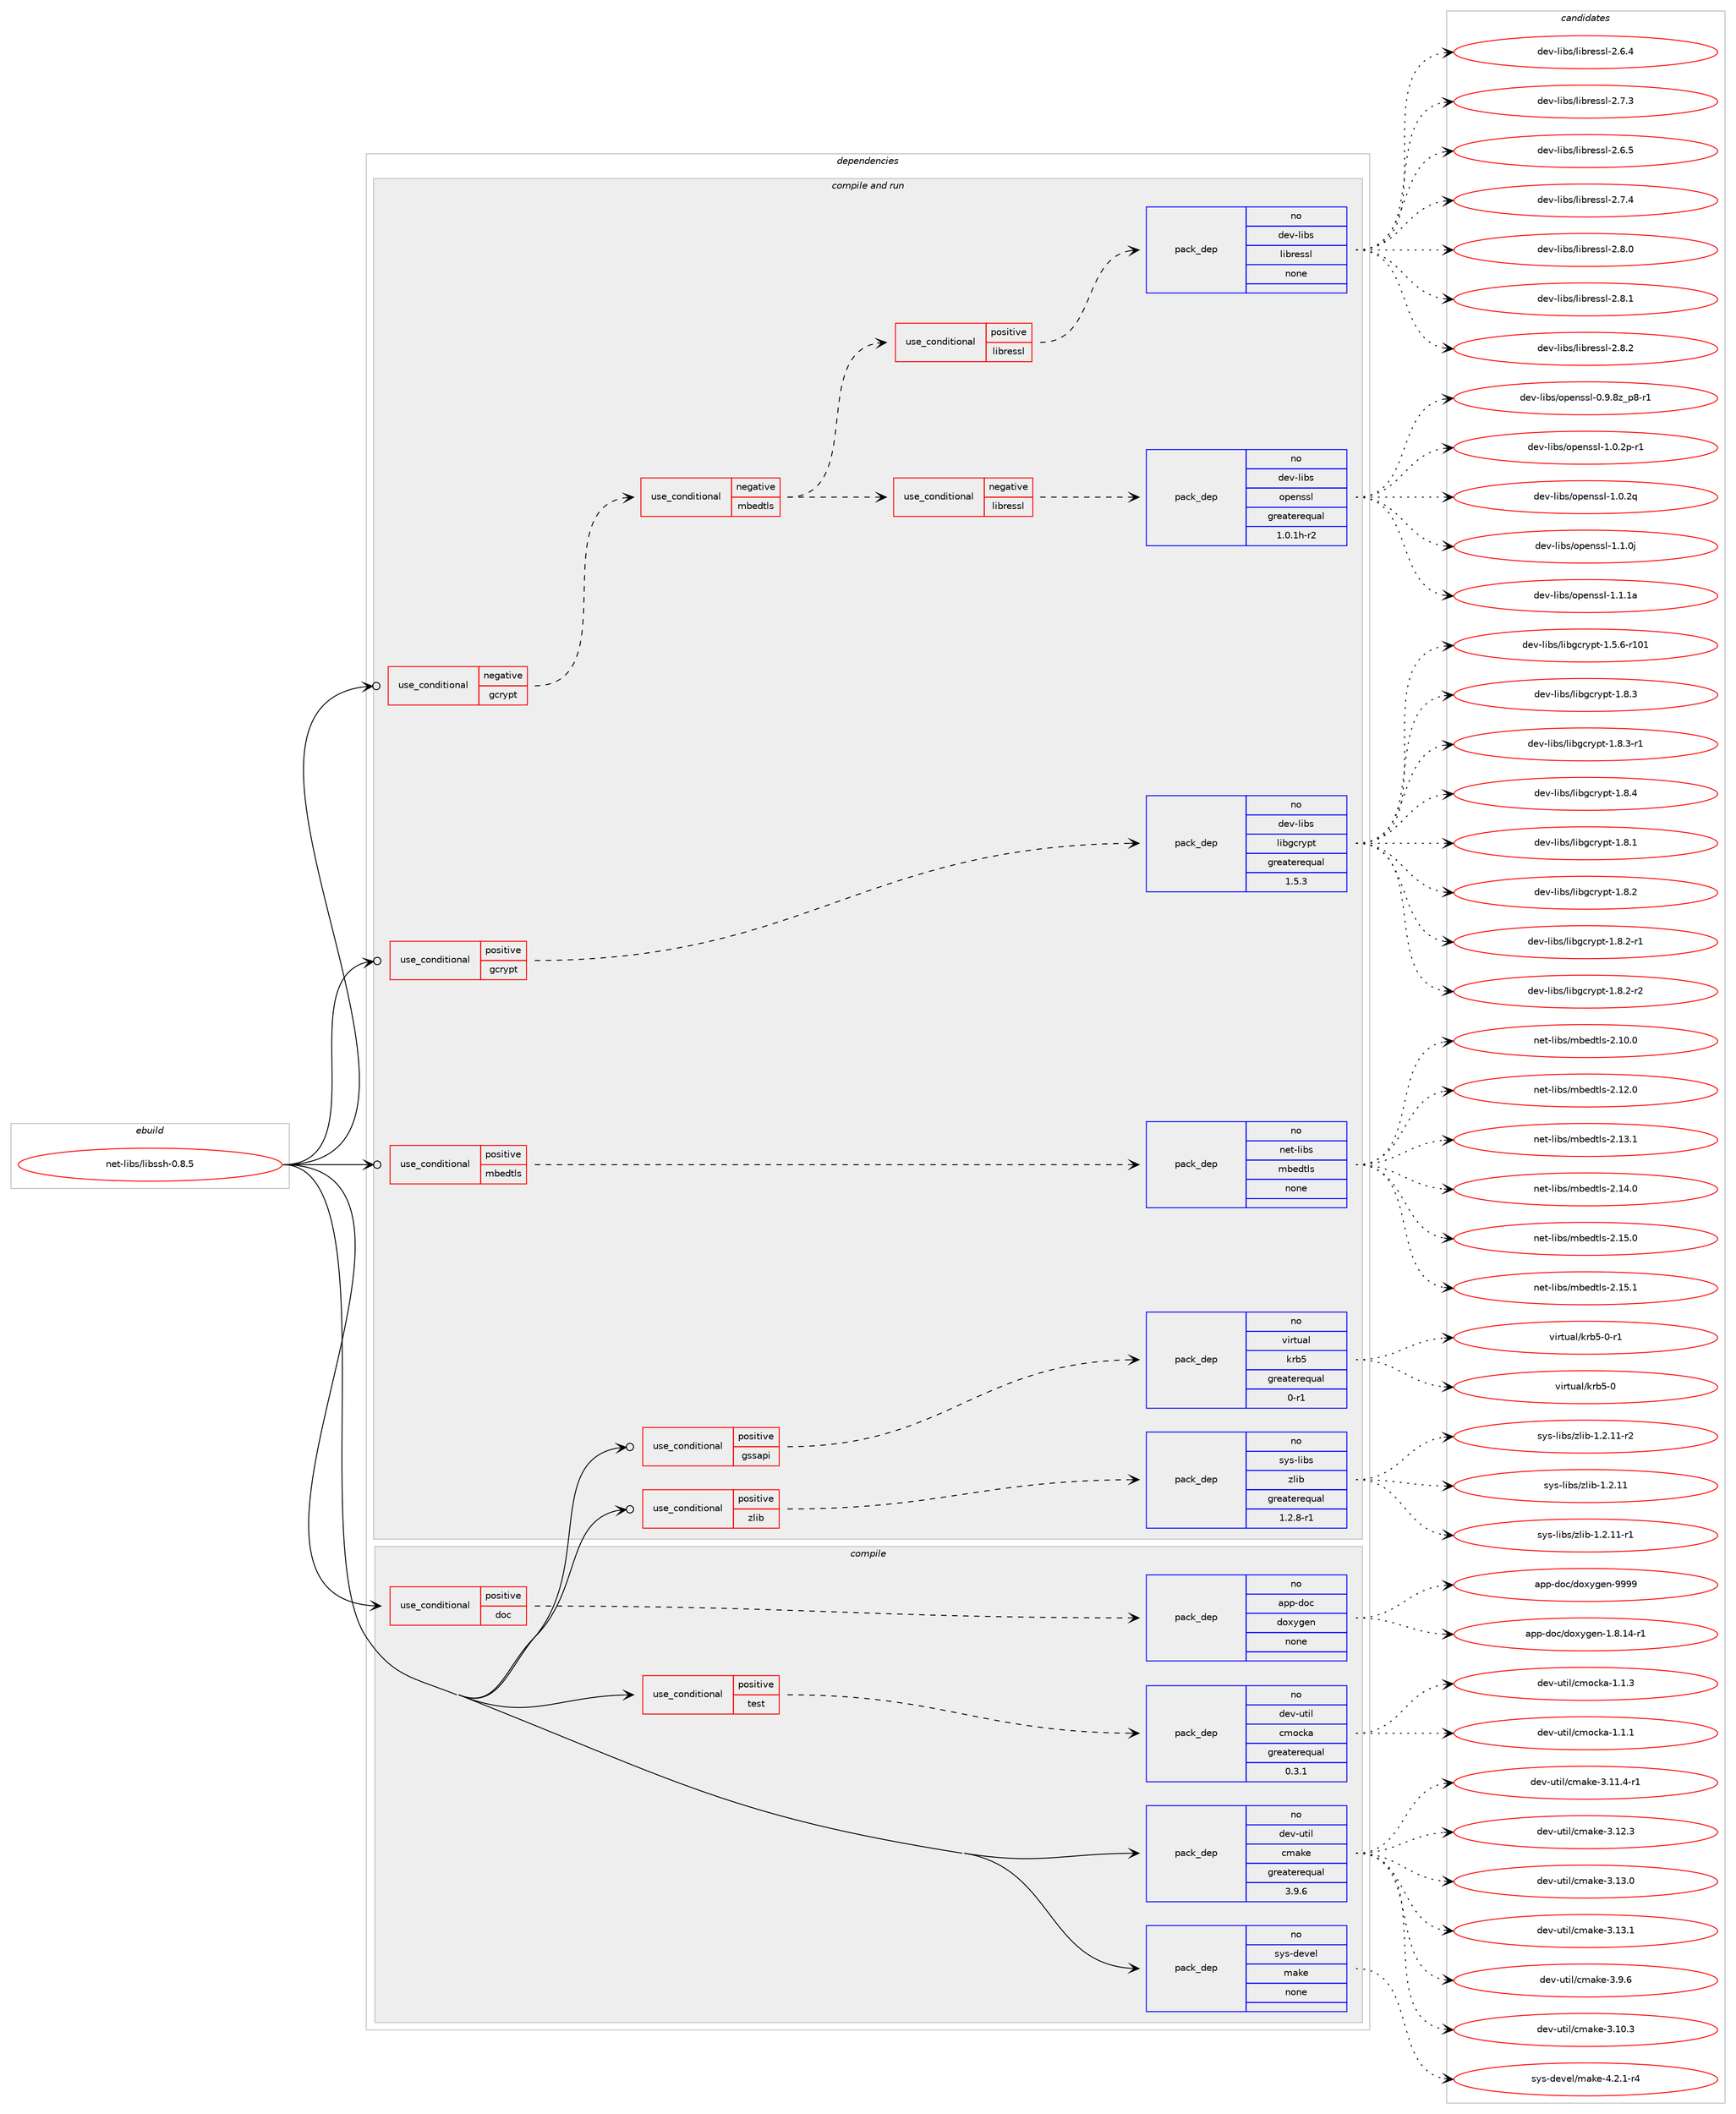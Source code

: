 digraph prolog {

# *************
# Graph options
# *************

newrank=true;
concentrate=true;
compound=true;
graph [rankdir=LR,fontname=Helvetica,fontsize=10,ranksep=1.5];#, ranksep=2.5, nodesep=0.2];
edge  [arrowhead=vee];
node  [fontname=Helvetica,fontsize=10];

# **********
# The ebuild
# **********

subgraph cluster_leftcol {
color=gray;
rank=same;
label=<<i>ebuild</i>>;
id [label="net-libs/libssh-0.8.5", color=red, width=4, href="../net-libs/libssh-0.8.5.svg"];
}

# ****************
# The dependencies
# ****************

subgraph cluster_midcol {
color=gray;
label=<<i>dependencies</i>>;
subgraph cluster_compile {
fillcolor="#eeeeee";
style=filled;
label=<<i>compile</i>>;
subgraph cond630 {
dependency4370 [label=<<TABLE BORDER="0" CELLBORDER="1" CELLSPACING="0" CELLPADDING="4"><TR><TD ROWSPAN="3" CELLPADDING="10">use_conditional</TD></TR><TR><TD>positive</TD></TR><TR><TD>doc</TD></TR></TABLE>>, shape=none, color=red];
subgraph pack3621 {
dependency4371 [label=<<TABLE BORDER="0" CELLBORDER="1" CELLSPACING="0" CELLPADDING="4" WIDTH="220"><TR><TD ROWSPAN="6" CELLPADDING="30">pack_dep</TD></TR><TR><TD WIDTH="110">no</TD></TR><TR><TD>app-doc</TD></TR><TR><TD>doxygen</TD></TR><TR><TD>none</TD></TR><TR><TD></TD></TR></TABLE>>, shape=none, color=blue];
}
dependency4370:e -> dependency4371:w [weight=20,style="dashed",arrowhead="vee"];
}
id:e -> dependency4370:w [weight=20,style="solid",arrowhead="vee"];
subgraph cond631 {
dependency4372 [label=<<TABLE BORDER="0" CELLBORDER="1" CELLSPACING="0" CELLPADDING="4"><TR><TD ROWSPAN="3" CELLPADDING="10">use_conditional</TD></TR><TR><TD>positive</TD></TR><TR><TD>test</TD></TR></TABLE>>, shape=none, color=red];
subgraph pack3622 {
dependency4373 [label=<<TABLE BORDER="0" CELLBORDER="1" CELLSPACING="0" CELLPADDING="4" WIDTH="220"><TR><TD ROWSPAN="6" CELLPADDING="30">pack_dep</TD></TR><TR><TD WIDTH="110">no</TD></TR><TR><TD>dev-util</TD></TR><TR><TD>cmocka</TD></TR><TR><TD>greaterequal</TD></TR><TR><TD>0.3.1</TD></TR></TABLE>>, shape=none, color=blue];
}
dependency4372:e -> dependency4373:w [weight=20,style="dashed",arrowhead="vee"];
}
id:e -> dependency4372:w [weight=20,style="solid",arrowhead="vee"];
subgraph pack3623 {
dependency4374 [label=<<TABLE BORDER="0" CELLBORDER="1" CELLSPACING="0" CELLPADDING="4" WIDTH="220"><TR><TD ROWSPAN="6" CELLPADDING="30">pack_dep</TD></TR><TR><TD WIDTH="110">no</TD></TR><TR><TD>dev-util</TD></TR><TR><TD>cmake</TD></TR><TR><TD>greaterequal</TD></TR><TR><TD>3.9.6</TD></TR></TABLE>>, shape=none, color=blue];
}
id:e -> dependency4374:w [weight=20,style="solid",arrowhead="vee"];
subgraph pack3624 {
dependency4375 [label=<<TABLE BORDER="0" CELLBORDER="1" CELLSPACING="0" CELLPADDING="4" WIDTH="220"><TR><TD ROWSPAN="6" CELLPADDING="30">pack_dep</TD></TR><TR><TD WIDTH="110">no</TD></TR><TR><TD>sys-devel</TD></TR><TR><TD>make</TD></TR><TR><TD>none</TD></TR><TR><TD></TD></TR></TABLE>>, shape=none, color=blue];
}
id:e -> dependency4375:w [weight=20,style="solid",arrowhead="vee"];
}
subgraph cluster_compileandrun {
fillcolor="#eeeeee";
style=filled;
label=<<i>compile and run</i>>;
subgraph cond632 {
dependency4376 [label=<<TABLE BORDER="0" CELLBORDER="1" CELLSPACING="0" CELLPADDING="4"><TR><TD ROWSPAN="3" CELLPADDING="10">use_conditional</TD></TR><TR><TD>negative</TD></TR><TR><TD>gcrypt</TD></TR></TABLE>>, shape=none, color=red];
subgraph cond633 {
dependency4377 [label=<<TABLE BORDER="0" CELLBORDER="1" CELLSPACING="0" CELLPADDING="4"><TR><TD ROWSPAN="3" CELLPADDING="10">use_conditional</TD></TR><TR><TD>negative</TD></TR><TR><TD>mbedtls</TD></TR></TABLE>>, shape=none, color=red];
subgraph cond634 {
dependency4378 [label=<<TABLE BORDER="0" CELLBORDER="1" CELLSPACING="0" CELLPADDING="4"><TR><TD ROWSPAN="3" CELLPADDING="10">use_conditional</TD></TR><TR><TD>negative</TD></TR><TR><TD>libressl</TD></TR></TABLE>>, shape=none, color=red];
subgraph pack3625 {
dependency4379 [label=<<TABLE BORDER="0" CELLBORDER="1" CELLSPACING="0" CELLPADDING="4" WIDTH="220"><TR><TD ROWSPAN="6" CELLPADDING="30">pack_dep</TD></TR><TR><TD WIDTH="110">no</TD></TR><TR><TD>dev-libs</TD></TR><TR><TD>openssl</TD></TR><TR><TD>greaterequal</TD></TR><TR><TD>1.0.1h-r2</TD></TR></TABLE>>, shape=none, color=blue];
}
dependency4378:e -> dependency4379:w [weight=20,style="dashed",arrowhead="vee"];
}
dependency4377:e -> dependency4378:w [weight=20,style="dashed",arrowhead="vee"];
subgraph cond635 {
dependency4380 [label=<<TABLE BORDER="0" CELLBORDER="1" CELLSPACING="0" CELLPADDING="4"><TR><TD ROWSPAN="3" CELLPADDING="10">use_conditional</TD></TR><TR><TD>positive</TD></TR><TR><TD>libressl</TD></TR></TABLE>>, shape=none, color=red];
subgraph pack3626 {
dependency4381 [label=<<TABLE BORDER="0" CELLBORDER="1" CELLSPACING="0" CELLPADDING="4" WIDTH="220"><TR><TD ROWSPAN="6" CELLPADDING="30">pack_dep</TD></TR><TR><TD WIDTH="110">no</TD></TR><TR><TD>dev-libs</TD></TR><TR><TD>libressl</TD></TR><TR><TD>none</TD></TR><TR><TD></TD></TR></TABLE>>, shape=none, color=blue];
}
dependency4380:e -> dependency4381:w [weight=20,style="dashed",arrowhead="vee"];
}
dependency4377:e -> dependency4380:w [weight=20,style="dashed",arrowhead="vee"];
}
dependency4376:e -> dependency4377:w [weight=20,style="dashed",arrowhead="vee"];
}
id:e -> dependency4376:w [weight=20,style="solid",arrowhead="odotvee"];
subgraph cond636 {
dependency4382 [label=<<TABLE BORDER="0" CELLBORDER="1" CELLSPACING="0" CELLPADDING="4"><TR><TD ROWSPAN="3" CELLPADDING="10">use_conditional</TD></TR><TR><TD>positive</TD></TR><TR><TD>gcrypt</TD></TR></TABLE>>, shape=none, color=red];
subgraph pack3627 {
dependency4383 [label=<<TABLE BORDER="0" CELLBORDER="1" CELLSPACING="0" CELLPADDING="4" WIDTH="220"><TR><TD ROWSPAN="6" CELLPADDING="30">pack_dep</TD></TR><TR><TD WIDTH="110">no</TD></TR><TR><TD>dev-libs</TD></TR><TR><TD>libgcrypt</TD></TR><TR><TD>greaterequal</TD></TR><TR><TD>1.5.3</TD></TR></TABLE>>, shape=none, color=blue];
}
dependency4382:e -> dependency4383:w [weight=20,style="dashed",arrowhead="vee"];
}
id:e -> dependency4382:w [weight=20,style="solid",arrowhead="odotvee"];
subgraph cond637 {
dependency4384 [label=<<TABLE BORDER="0" CELLBORDER="1" CELLSPACING="0" CELLPADDING="4"><TR><TD ROWSPAN="3" CELLPADDING="10">use_conditional</TD></TR><TR><TD>positive</TD></TR><TR><TD>gssapi</TD></TR></TABLE>>, shape=none, color=red];
subgraph pack3628 {
dependency4385 [label=<<TABLE BORDER="0" CELLBORDER="1" CELLSPACING="0" CELLPADDING="4" WIDTH="220"><TR><TD ROWSPAN="6" CELLPADDING="30">pack_dep</TD></TR><TR><TD WIDTH="110">no</TD></TR><TR><TD>virtual</TD></TR><TR><TD>krb5</TD></TR><TR><TD>greaterequal</TD></TR><TR><TD>0-r1</TD></TR></TABLE>>, shape=none, color=blue];
}
dependency4384:e -> dependency4385:w [weight=20,style="dashed",arrowhead="vee"];
}
id:e -> dependency4384:w [weight=20,style="solid",arrowhead="odotvee"];
subgraph cond638 {
dependency4386 [label=<<TABLE BORDER="0" CELLBORDER="1" CELLSPACING="0" CELLPADDING="4"><TR><TD ROWSPAN="3" CELLPADDING="10">use_conditional</TD></TR><TR><TD>positive</TD></TR><TR><TD>mbedtls</TD></TR></TABLE>>, shape=none, color=red];
subgraph pack3629 {
dependency4387 [label=<<TABLE BORDER="0" CELLBORDER="1" CELLSPACING="0" CELLPADDING="4" WIDTH="220"><TR><TD ROWSPAN="6" CELLPADDING="30">pack_dep</TD></TR><TR><TD WIDTH="110">no</TD></TR><TR><TD>net-libs</TD></TR><TR><TD>mbedtls</TD></TR><TR><TD>none</TD></TR><TR><TD></TD></TR></TABLE>>, shape=none, color=blue];
}
dependency4386:e -> dependency4387:w [weight=20,style="dashed",arrowhead="vee"];
}
id:e -> dependency4386:w [weight=20,style="solid",arrowhead="odotvee"];
subgraph cond639 {
dependency4388 [label=<<TABLE BORDER="0" CELLBORDER="1" CELLSPACING="0" CELLPADDING="4"><TR><TD ROWSPAN="3" CELLPADDING="10">use_conditional</TD></TR><TR><TD>positive</TD></TR><TR><TD>zlib</TD></TR></TABLE>>, shape=none, color=red];
subgraph pack3630 {
dependency4389 [label=<<TABLE BORDER="0" CELLBORDER="1" CELLSPACING="0" CELLPADDING="4" WIDTH="220"><TR><TD ROWSPAN="6" CELLPADDING="30">pack_dep</TD></TR><TR><TD WIDTH="110">no</TD></TR><TR><TD>sys-libs</TD></TR><TR><TD>zlib</TD></TR><TR><TD>greaterequal</TD></TR><TR><TD>1.2.8-r1</TD></TR></TABLE>>, shape=none, color=blue];
}
dependency4388:e -> dependency4389:w [weight=20,style="dashed",arrowhead="vee"];
}
id:e -> dependency4388:w [weight=20,style="solid",arrowhead="odotvee"];
}
subgraph cluster_run {
fillcolor="#eeeeee";
style=filled;
label=<<i>run</i>>;
}
}

# **************
# The candidates
# **************

subgraph cluster_choices {
rank=same;
color=gray;
label=<<i>candidates</i>>;

subgraph choice3621 {
color=black;
nodesep=1;
choice97112112451001119947100111120121103101110454946564649524511449 [label="app-doc/doxygen-1.8.14-r1", color=red, width=4,href="../app-doc/doxygen-1.8.14-r1.svg"];
choice971121124510011199471001111201211031011104557575757 [label="app-doc/doxygen-9999", color=red, width=4,href="../app-doc/doxygen-9999.svg"];
dependency4371:e -> choice97112112451001119947100111120121103101110454946564649524511449:w [style=dotted,weight="100"];
dependency4371:e -> choice971121124510011199471001111201211031011104557575757:w [style=dotted,weight="100"];
}
subgraph choice3622 {
color=black;
nodesep=1;
choice1001011184511711610510847991091119910797454946494649 [label="dev-util/cmocka-1.1.1", color=red, width=4,href="../dev-util/cmocka-1.1.1.svg"];
choice1001011184511711610510847991091119910797454946494651 [label="dev-util/cmocka-1.1.3", color=red, width=4,href="../dev-util/cmocka-1.1.3.svg"];
dependency4373:e -> choice1001011184511711610510847991091119910797454946494649:w [style=dotted,weight="100"];
dependency4373:e -> choice1001011184511711610510847991091119910797454946494651:w [style=dotted,weight="100"];
}
subgraph choice3623 {
color=black;
nodesep=1;
choice1001011184511711610510847991099710710145514649484651 [label="dev-util/cmake-3.10.3", color=red, width=4,href="../dev-util/cmake-3.10.3.svg"];
choice10010111845117116105108479910997107101455146494946524511449 [label="dev-util/cmake-3.11.4-r1", color=red, width=4,href="../dev-util/cmake-3.11.4-r1.svg"];
choice1001011184511711610510847991099710710145514649504651 [label="dev-util/cmake-3.12.3", color=red, width=4,href="../dev-util/cmake-3.12.3.svg"];
choice1001011184511711610510847991099710710145514649514648 [label="dev-util/cmake-3.13.0", color=red, width=4,href="../dev-util/cmake-3.13.0.svg"];
choice1001011184511711610510847991099710710145514649514649 [label="dev-util/cmake-3.13.1", color=red, width=4,href="../dev-util/cmake-3.13.1.svg"];
choice10010111845117116105108479910997107101455146574654 [label="dev-util/cmake-3.9.6", color=red, width=4,href="../dev-util/cmake-3.9.6.svg"];
dependency4374:e -> choice1001011184511711610510847991099710710145514649484651:w [style=dotted,weight="100"];
dependency4374:e -> choice10010111845117116105108479910997107101455146494946524511449:w [style=dotted,weight="100"];
dependency4374:e -> choice1001011184511711610510847991099710710145514649504651:w [style=dotted,weight="100"];
dependency4374:e -> choice1001011184511711610510847991099710710145514649514648:w [style=dotted,weight="100"];
dependency4374:e -> choice1001011184511711610510847991099710710145514649514649:w [style=dotted,weight="100"];
dependency4374:e -> choice10010111845117116105108479910997107101455146574654:w [style=dotted,weight="100"];
}
subgraph choice3624 {
color=black;
nodesep=1;
choice1151211154510010111810110847109971071014552465046494511452 [label="sys-devel/make-4.2.1-r4", color=red, width=4,href="../sys-devel/make-4.2.1-r4.svg"];
dependency4375:e -> choice1151211154510010111810110847109971071014552465046494511452:w [style=dotted,weight="100"];
}
subgraph choice3625 {
color=black;
nodesep=1;
choice10010111845108105981154711111210111011511510845484657465612295112564511449 [label="dev-libs/openssl-0.9.8z_p8-r1", color=red, width=4,href="../dev-libs/openssl-0.9.8z_p8-r1.svg"];
choice1001011184510810598115471111121011101151151084549464846501124511449 [label="dev-libs/openssl-1.0.2p-r1", color=red, width=4,href="../dev-libs/openssl-1.0.2p-r1.svg"];
choice100101118451081059811547111112101110115115108454946484650113 [label="dev-libs/openssl-1.0.2q", color=red, width=4,href="../dev-libs/openssl-1.0.2q.svg"];
choice100101118451081059811547111112101110115115108454946494648106 [label="dev-libs/openssl-1.1.0j", color=red, width=4,href="../dev-libs/openssl-1.1.0j.svg"];
choice10010111845108105981154711111210111011511510845494649464997 [label="dev-libs/openssl-1.1.1a", color=red, width=4,href="../dev-libs/openssl-1.1.1a.svg"];
dependency4379:e -> choice10010111845108105981154711111210111011511510845484657465612295112564511449:w [style=dotted,weight="100"];
dependency4379:e -> choice1001011184510810598115471111121011101151151084549464846501124511449:w [style=dotted,weight="100"];
dependency4379:e -> choice100101118451081059811547111112101110115115108454946484650113:w [style=dotted,weight="100"];
dependency4379:e -> choice100101118451081059811547111112101110115115108454946494648106:w [style=dotted,weight="100"];
dependency4379:e -> choice10010111845108105981154711111210111011511510845494649464997:w [style=dotted,weight="100"];
}
subgraph choice3626 {
color=black;
nodesep=1;
choice10010111845108105981154710810598114101115115108455046544652 [label="dev-libs/libressl-2.6.4", color=red, width=4,href="../dev-libs/libressl-2.6.4.svg"];
choice10010111845108105981154710810598114101115115108455046554651 [label="dev-libs/libressl-2.7.3", color=red, width=4,href="../dev-libs/libressl-2.7.3.svg"];
choice10010111845108105981154710810598114101115115108455046544653 [label="dev-libs/libressl-2.6.5", color=red, width=4,href="../dev-libs/libressl-2.6.5.svg"];
choice10010111845108105981154710810598114101115115108455046554652 [label="dev-libs/libressl-2.7.4", color=red, width=4,href="../dev-libs/libressl-2.7.4.svg"];
choice10010111845108105981154710810598114101115115108455046564648 [label="dev-libs/libressl-2.8.0", color=red, width=4,href="../dev-libs/libressl-2.8.0.svg"];
choice10010111845108105981154710810598114101115115108455046564649 [label="dev-libs/libressl-2.8.1", color=red, width=4,href="../dev-libs/libressl-2.8.1.svg"];
choice10010111845108105981154710810598114101115115108455046564650 [label="dev-libs/libressl-2.8.2", color=red, width=4,href="../dev-libs/libressl-2.8.2.svg"];
dependency4381:e -> choice10010111845108105981154710810598114101115115108455046544652:w [style=dotted,weight="100"];
dependency4381:e -> choice10010111845108105981154710810598114101115115108455046554651:w [style=dotted,weight="100"];
dependency4381:e -> choice10010111845108105981154710810598114101115115108455046544653:w [style=dotted,weight="100"];
dependency4381:e -> choice10010111845108105981154710810598114101115115108455046554652:w [style=dotted,weight="100"];
dependency4381:e -> choice10010111845108105981154710810598114101115115108455046564648:w [style=dotted,weight="100"];
dependency4381:e -> choice10010111845108105981154710810598114101115115108455046564649:w [style=dotted,weight="100"];
dependency4381:e -> choice10010111845108105981154710810598114101115115108455046564650:w [style=dotted,weight="100"];
}
subgraph choice3627 {
color=black;
nodesep=1;
choice1001011184510810598115471081059810399114121112116454946564649 [label="dev-libs/libgcrypt-1.8.1", color=red, width=4,href="../dev-libs/libgcrypt-1.8.1.svg"];
choice1001011184510810598115471081059810399114121112116454946564650 [label="dev-libs/libgcrypt-1.8.2", color=red, width=4,href="../dev-libs/libgcrypt-1.8.2.svg"];
choice10010111845108105981154710810598103991141211121164549465646504511449 [label="dev-libs/libgcrypt-1.8.2-r1", color=red, width=4,href="../dev-libs/libgcrypt-1.8.2-r1.svg"];
choice10010111845108105981154710810598103991141211121164549465646504511450 [label="dev-libs/libgcrypt-1.8.2-r2", color=red, width=4,href="../dev-libs/libgcrypt-1.8.2-r2.svg"];
choice100101118451081059811547108105981039911412111211645494653465445114494849 [label="dev-libs/libgcrypt-1.5.6-r101", color=red, width=4,href="../dev-libs/libgcrypt-1.5.6-r101.svg"];
choice1001011184510810598115471081059810399114121112116454946564651 [label="dev-libs/libgcrypt-1.8.3", color=red, width=4,href="../dev-libs/libgcrypt-1.8.3.svg"];
choice10010111845108105981154710810598103991141211121164549465646514511449 [label="dev-libs/libgcrypt-1.8.3-r1", color=red, width=4,href="../dev-libs/libgcrypt-1.8.3-r1.svg"];
choice1001011184510810598115471081059810399114121112116454946564652 [label="dev-libs/libgcrypt-1.8.4", color=red, width=4,href="../dev-libs/libgcrypt-1.8.4.svg"];
dependency4383:e -> choice1001011184510810598115471081059810399114121112116454946564649:w [style=dotted,weight="100"];
dependency4383:e -> choice1001011184510810598115471081059810399114121112116454946564650:w [style=dotted,weight="100"];
dependency4383:e -> choice10010111845108105981154710810598103991141211121164549465646504511449:w [style=dotted,weight="100"];
dependency4383:e -> choice10010111845108105981154710810598103991141211121164549465646504511450:w [style=dotted,weight="100"];
dependency4383:e -> choice100101118451081059811547108105981039911412111211645494653465445114494849:w [style=dotted,weight="100"];
dependency4383:e -> choice1001011184510810598115471081059810399114121112116454946564651:w [style=dotted,weight="100"];
dependency4383:e -> choice10010111845108105981154710810598103991141211121164549465646514511449:w [style=dotted,weight="100"];
dependency4383:e -> choice1001011184510810598115471081059810399114121112116454946564652:w [style=dotted,weight="100"];
}
subgraph choice3628 {
color=black;
nodesep=1;
choice118105114116117971084710711498534548 [label="virtual/krb5-0", color=red, width=4,href="../virtual/krb5-0.svg"];
choice1181051141161179710847107114985345484511449 [label="virtual/krb5-0-r1", color=red, width=4,href="../virtual/krb5-0-r1.svg"];
dependency4385:e -> choice118105114116117971084710711498534548:w [style=dotted,weight="100"];
dependency4385:e -> choice1181051141161179710847107114985345484511449:w [style=dotted,weight="100"];
}
subgraph choice3629 {
color=black;
nodesep=1;
choice1101011164510810598115471099810110011610811545504649484648 [label="net-libs/mbedtls-2.10.0", color=red, width=4,href="../net-libs/mbedtls-2.10.0.svg"];
choice1101011164510810598115471099810110011610811545504649504648 [label="net-libs/mbedtls-2.12.0", color=red, width=4,href="../net-libs/mbedtls-2.12.0.svg"];
choice1101011164510810598115471099810110011610811545504649514649 [label="net-libs/mbedtls-2.13.1", color=red, width=4,href="../net-libs/mbedtls-2.13.1.svg"];
choice1101011164510810598115471099810110011610811545504649524648 [label="net-libs/mbedtls-2.14.0", color=red, width=4,href="../net-libs/mbedtls-2.14.0.svg"];
choice1101011164510810598115471099810110011610811545504649534648 [label="net-libs/mbedtls-2.15.0", color=red, width=4,href="../net-libs/mbedtls-2.15.0.svg"];
choice1101011164510810598115471099810110011610811545504649534649 [label="net-libs/mbedtls-2.15.1", color=red, width=4,href="../net-libs/mbedtls-2.15.1.svg"];
dependency4387:e -> choice1101011164510810598115471099810110011610811545504649484648:w [style=dotted,weight="100"];
dependency4387:e -> choice1101011164510810598115471099810110011610811545504649504648:w [style=dotted,weight="100"];
dependency4387:e -> choice1101011164510810598115471099810110011610811545504649514649:w [style=dotted,weight="100"];
dependency4387:e -> choice1101011164510810598115471099810110011610811545504649524648:w [style=dotted,weight="100"];
dependency4387:e -> choice1101011164510810598115471099810110011610811545504649534648:w [style=dotted,weight="100"];
dependency4387:e -> choice1101011164510810598115471099810110011610811545504649534649:w [style=dotted,weight="100"];
}
subgraph choice3630 {
color=black;
nodesep=1;
choice1151211154510810598115471221081059845494650464949 [label="sys-libs/zlib-1.2.11", color=red, width=4,href="../sys-libs/zlib-1.2.11.svg"];
choice11512111545108105981154712210810598454946504649494511449 [label="sys-libs/zlib-1.2.11-r1", color=red, width=4,href="../sys-libs/zlib-1.2.11-r1.svg"];
choice11512111545108105981154712210810598454946504649494511450 [label="sys-libs/zlib-1.2.11-r2", color=red, width=4,href="../sys-libs/zlib-1.2.11-r2.svg"];
dependency4389:e -> choice1151211154510810598115471221081059845494650464949:w [style=dotted,weight="100"];
dependency4389:e -> choice11512111545108105981154712210810598454946504649494511449:w [style=dotted,weight="100"];
dependency4389:e -> choice11512111545108105981154712210810598454946504649494511450:w [style=dotted,weight="100"];
}
}

}

